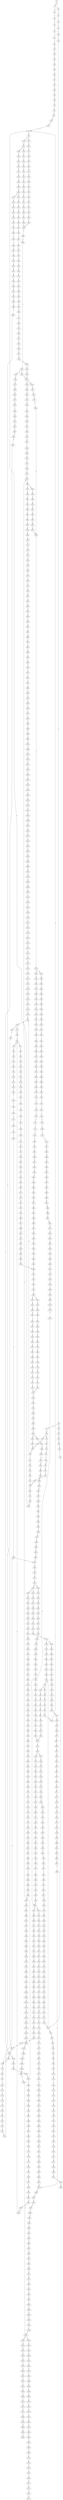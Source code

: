 strict digraph  {
	S0 -> S1 [ label = T ];
	S0 -> S2 [ label = C ];
	S1 -> S3 [ label = A ];
	S2 -> S4 [ label = G ];
	S3 -> S5 [ label = A ];
	S4 -> S6 [ label = T ];
	S5 -> S7 [ label = C ];
	S6 -> S8 [ label = C ];
	S7 -> S9 [ label = A ];
	S8 -> S10 [ label = A ];
	S9 -> S11 [ label = C ];
	S10 -> S12 [ label = C ];
	S11 -> S13 [ label = A ];
	S12 -> S14 [ label = C ];
	S13 -> S15 [ label = C ];
	S14 -> S16 [ label = C ];
	S14 -> S17 [ label = G ];
	S15 -> S18 [ label = G ];
	S16 -> S19 [ label = T ];
	S17 -> S20 [ label = A ];
	S18 -> S21 [ label = C ];
	S19 -> S22 [ label = G ];
	S20 -> S23 [ label = A ];
	S20 -> S24 [ label = G ];
	S21 -> S25 [ label = T ];
	S22 -> S26 [ label = T ];
	S23 -> S27 [ label = T ];
	S24 -> S28 [ label = T ];
	S25 -> S29 [ label = C ];
	S26 -> S30 [ label = C ];
	S27 -> S31 [ label = C ];
	S28 -> S32 [ label = C ];
	S29 -> S33 [ label = C ];
	S30 -> S34 [ label = C ];
	S31 -> S35 [ label = C ];
	S32 -> S36 [ label = C ];
	S33 -> S37 [ label = T ];
	S34 -> S38 [ label = T ];
	S35 -> S39 [ label = T ];
	S36 -> S40 [ label = A ];
	S36 -> S41 [ label = T ];
	S37 -> S42 [ label = A ];
	S38 -> S43 [ label = A ];
	S38 -> S44 [ label = T ];
	S39 -> S45 [ label = C ];
	S40 -> S46 [ label = G ];
	S41 -> S47 [ label = C ];
	S42 -> S48 [ label = G ];
	S43 -> S49 [ label = C ];
	S44 -> S50 [ label = G ];
	S45 -> S51 [ label = G ];
	S46 -> S52 [ label = T ];
	S46 -> S53 [ label = C ];
	S47 -> S54 [ label = G ];
	S48 -> S55 [ label = A ];
	S49 -> S56 [ label = T ];
	S50 -> S57 [ label = A ];
	S50 -> S58 [ label = T ];
	S51 -> S59 [ label = A ];
	S52 -> S60 [ label = A ];
	S53 -> S61 [ label = T ];
	S54 -> S62 [ label = A ];
	S55 -> S63 [ label = A ];
	S56 -> S64 [ label = A ];
	S57 -> S65 [ label = A ];
	S58 -> S66 [ label = A ];
	S59 -> S67 [ label = A ];
	S60 -> S68 [ label = G ];
	S61 -> S69 [ label = T ];
	S62 -> S70 [ label = A ];
	S63 -> S71 [ label = C ];
	S64 -> S72 [ label = C ];
	S65 -> S73 [ label = C ];
	S66 -> S74 [ label = G ];
	S67 -> S75 [ label = C ];
	S68 -> S76 [ label = G ];
	S68 -> S77 [ label = C ];
	S69 -> S78 [ label = C ];
	S70 -> S75 [ label = C ];
	S71 -> S79 [ label = T ];
	S72 -> S80 [ label = C ];
	S73 -> S81 [ label = T ];
	S74 -> S82 [ label = G ];
	S75 -> S83 [ label = T ];
	S76 -> S84 [ label = G ];
	S77 -> S85 [ label = T ];
	S78 -> S86 [ label = A ];
	S79 -> S87 [ label = T ];
	S80 -> S88 [ label = A ];
	S81 -> S89 [ label = T ];
	S82 -> S90 [ label = A ];
	S83 -> S91 [ label = T ];
	S84 -> S92 [ label = T ];
	S85 -> S93 [ label = C ];
	S86 -> S94 [ label = C ];
	S87 -> S95 [ label = C ];
	S88 -> S96 [ label = G ];
	S89 -> S97 [ label = C ];
	S90 -> S98 [ label = G ];
	S91 -> S99 [ label = C ];
	S92 -> S100 [ label = C ];
	S93 -> S101 [ label = C ];
	S94 -> S102 [ label = G ];
	S95 -> S103 [ label = A ];
	S96 -> S104 [ label = G ];
	S97 -> S105 [ label = A ];
	S98 -> S106 [ label = A ];
	S99 -> S107 [ label = A ];
	S100 -> S108 [ label = A ];
	S101 -> S109 [ label = A ];
	S102 -> S110 [ label = C ];
	S103 -> S111 [ label = A ];
	S104 -> S112 [ label = A ];
	S105 -> S111 [ label = A ];
	S106 -> S113 [ label = G ];
	S107 -> S111 [ label = A ];
	S108 -> S114 [ label = C ];
	S109 -> S115 [ label = C ];
	S110 -> S116 [ label = C ];
	S111 -> S117 [ label = C ];
	S112 -> S118 [ label = G ];
	S113 -> S119 [ label = G ];
	S114 -> S120 [ label = T ];
	S115 -> S121 [ label = C ];
	S116 -> S122 [ label = C ];
	S117 -> S123 [ label = C ];
	S117 -> S124 [ label = T ];
	S118 -> S125 [ label = A ];
	S119 -> S126 [ label = T ];
	S120 -> S127 [ label = C ];
	S121 -> S128 [ label = G ];
	S122 -> S129 [ label = T ];
	S123 -> S130 [ label = G ];
	S124 -> S131 [ label = G ];
	S125 -> S132 [ label = G ];
	S126 -> S133 [ label = C ];
	S127 -> S134 [ label = G ];
	S128 -> S135 [ label = G ];
	S129 -> S136 [ label = T ];
	S130 -> S137 [ label = G ];
	S131 -> S138 [ label = G ];
	S131 -> S139 [ label = C ];
	S132 -> S140 [ label = T ];
	S133 -> S141 [ label = C ];
	S134 -> S142 [ label = C ];
	S135 -> S143 [ label = A ];
	S136 -> S144 [ label = C ];
	S137 -> S145 [ label = C ];
	S138 -> S146 [ label = C ];
	S139 -> S147 [ label = C ];
	S140 -> S148 [ label = C ];
	S141 -> S149 [ label = C ];
	S142 -> S150 [ label = T ];
	S143 -> S151 [ label = C ];
	S144 -> S152 [ label = A ];
	S145 -> S153 [ label = C ];
	S146 -> S154 [ label = C ];
	S147 -> S155 [ label = C ];
	S148 -> S156 [ label = A ];
	S149 -> S157 [ label = A ];
	S149 -> S158 [ label = G ];
	S150 -> S159 [ label = T ];
	S151 -> S160 [ label = G ];
	S152 -> S161 [ label = T ];
	S153 -> S162 [ label = C ];
	S154 -> S163 [ label = C ];
	S155 -> S164 [ label = T ];
	S156 -> S165 [ label = G ];
	S157 -> S166 [ label = G ];
	S158 -> S167 [ label = G ];
	S159 -> S168 [ label = C ];
	S160 -> S169 [ label = T ];
	S161 -> S170 [ label = C ];
	S162 -> S171 [ label = A ];
	S163 -> S172 [ label = A ];
	S164 -> S173 [ label = A ];
	S165 -> S174 [ label = G ];
	S166 -> S175 [ label = A ];
	S167 -> S176 [ label = A ];
	S168 -> S177 [ label = A ];
	S169 -> S178 [ label = C ];
	S170 -> S179 [ label = C ];
	S171 -> S180 [ label = G ];
	S172 -> S181 [ label = G ];
	S173 -> S182 [ label = G ];
	S174 -> S183 [ label = A ];
	S175 -> S184 [ label = G ];
	S176 -> S185 [ label = G ];
	S177 -> S186 [ label = T ];
	S178 -> S187 [ label = G ];
	S179 -> S188 [ label = A ];
	S180 -> S189 [ label = T ];
	S181 -> S190 [ label = G ];
	S182 -> S191 [ label = G ];
	S183 -> S192 [ label = C ];
	S184 -> S193 [ label = C ];
	S185 -> S194 [ label = G ];
	S186 -> S195 [ label = C ];
	S187 -> S196 [ label = T ];
	S188 -> S197 [ label = G ];
	S189 -> S198 [ label = T ];
	S190 -> S199 [ label = T ];
	S191 -> S200 [ label = T ];
	S192 -> S201 [ label = C ];
	S193 -> S202 [ label = C ];
	S194 -> S203 [ label = C ];
	S195 -> S204 [ label = C ];
	S196 -> S205 [ label = G ];
	S197 -> S206 [ label = A ];
	S198 -> S207 [ label = G ];
	S199 -> S208 [ label = G ];
	S200 -> S209 [ label = G ];
	S201 -> S210 [ label = A ];
	S202 -> S211 [ label = A ];
	S203 -> S212 [ label = G ];
	S204 -> S188 [ label = A ];
	S205 -> S213 [ label = A ];
	S206 -> S214 [ label = A ];
	S207 -> S215 [ label = T ];
	S208 -> S216 [ label = C ];
	S208 -> S217 [ label = G ];
	S209 -> S218 [ label = T ];
	S210 -> S219 [ label = G ];
	S211 -> S220 [ label = C ];
	S212 -> S221 [ label = T ];
	S213 -> S222 [ label = C ];
	S214 -> S223 [ label = C ];
	S215 -> S224 [ label = G ];
	S216 -> S225 [ label = G ];
	S217 -> S226 [ label = G ];
	S218 -> S227 [ label = G ];
	S219 -> S228 [ label = T ];
	S220 -> S229 [ label = G ];
	S221 -> S230 [ label = G ];
	S222 -> S231 [ label = C ];
	S223 -> S232 [ label = C ];
	S224 -> S233 [ label = C ];
	S225 -> S234 [ label = C ];
	S226 -> S235 [ label = C ];
	S227 -> S236 [ label = C ];
	S228 -> S237 [ label = C ];
	S229 -> S238 [ label = G ];
	S230 -> S239 [ label = G ];
	S231 -> S240 [ label = G ];
	S232 -> S241 [ label = A ];
	S232 -> S242 [ label = G ];
	S233 -> S243 [ label = G ];
	S234 -> S244 [ label = G ];
	S235 -> S245 [ label = T ];
	S236 -> S246 [ label = G ];
	S237 -> S247 [ label = T ];
	S238 -> S248 [ label = T ];
	S239 -> S249 [ label = T ];
	S240 -> S250 [ label = G ];
	S241 -> S251 [ label = G ];
	S241 -> S252 [ label = C ];
	S242 -> S253 [ label = G ];
	S243 -> S254 [ label = T ];
	S244 -> S255 [ label = T ];
	S245 -> S256 [ label = T ];
	S246 -> S257 [ label = T ];
	S247 -> S258 [ label = C ];
	S248 -> S259 [ label = T ];
	S249 -> S260 [ label = A ];
	S250 -> S261 [ label = T ];
	S251 -> S262 [ label = A ];
	S252 -> S263 [ label = C ];
	S253 -> S264 [ label = A ];
	S254 -> S265 [ label = C ];
	S255 -> S266 [ label = C ];
	S256 -> S267 [ label = C ];
	S257 -> S268 [ label = C ];
	S258 -> S269 [ label = T ];
	S259 -> S270 [ label = A ];
	S260 -> S271 [ label = T ];
	S261 -> S272 [ label = C ];
	S262 -> S273 [ label = C ];
	S263 -> S274 [ label = A ];
	S264 -> S275 [ label = C ];
	S265 -> S276 [ label = G ];
	S266 -> S277 [ label = G ];
	S267 -> S278 [ label = G ];
	S268 -> S276 [ label = G ];
	S269 -> S279 [ label = G ];
	S270 -> S280 [ label = C ];
	S271 -> S281 [ label = G ];
	S272 -> S282 [ label = G ];
	S273 -> S283 [ label = T ];
	S274 -> S284 [ label = C ];
	S275 -> S285 [ label = G ];
	S276 -> S286 [ label = A ];
	S277 -> S287 [ label = T ];
	S278 -> S288 [ label = A ];
	S279 -> S289 [ label = T ];
	S280 -> S290 [ label = T ];
	S281 -> S291 [ label = A ];
	S282 -> S292 [ label = C ];
	S283 -> S293 [ label = C ];
	S284 -> S294 [ label = C ];
	S285 -> S295 [ label = C ];
	S286 -> S296 [ label = A ];
	S287 -> S297 [ label = G ];
	S288 -> S298 [ label = A ];
	S289 -> S299 [ label = A ];
	S290 -> S300 [ label = G ];
	S291 -> S301 [ label = G ];
	S292 -> S302 [ label = G ];
	S293 -> S303 [ label = C ];
	S294 -> S304 [ label = C ];
	S295 -> S305 [ label = C ];
	S296 -> S306 [ label = C ];
	S297 -> S307 [ label = C ];
	S298 -> S308 [ label = C ];
	S300 -> S309 [ label = C ];
	S301 -> S310 [ label = C ];
	S302 -> S311 [ label = T ];
	S303 -> S312 [ label = C ];
	S304 -> S313 [ label = C ];
	S305 -> S314 [ label = C ];
	S306 -> S315 [ label = C ];
	S306 -> S316 [ label = A ];
	S307 -> S317 [ label = A ];
	S308 -> S318 [ label = A ];
	S309 -> S319 [ label = A ];
	S310 -> S320 [ label = G ];
	S311 -> S321 [ label = A ];
	S312 -> S322 [ label = A ];
	S313 -> S323 [ label = T ];
	S314 -> S324 [ label = A ];
	S315 -> S325 [ label = T ];
	S316 -> S326 [ label = C ];
	S317 -> S327 [ label = T ];
	S318 -> S328 [ label = C ];
	S319 -> S329 [ label = G ];
	S320 -> S330 [ label = G ];
	S321 -> S331 [ label = G ];
	S322 -> S332 [ label = T ];
	S323 -> S333 [ label = T ];
	S324 -> S334 [ label = T ];
	S325 -> S335 [ label = T ];
	S325 -> S336 [ label = G ];
	S326 -> S337 [ label = C ];
	S327 -> S338 [ label = C ];
	S328 -> S339 [ label = G ];
	S329 -> S340 [ label = A ];
	S330 -> S341 [ label = T ];
	S331 -> S342 [ label = C ];
	S332 -> S343 [ label = C ];
	S333 -> S344 [ label = C ];
	S334 -> S345 [ label = C ];
	S335 -> S346 [ label = C ];
	S336 -> S347 [ label = T ];
	S337 -> S348 [ label = C ];
	S338 -> S349 [ label = C ];
	S339 -> S350 [ label = C ];
	S340 -> S351 [ label = C ];
	S341 -> S352 [ label = C ];
	S342 -> S353 [ label = C ];
	S343 -> S354 [ label = T ];
	S344 -> S355 [ label = C ];
	S344 -> S356 [ label = G ];
	S345 -> S357 [ label = G ];
	S346 -> S358 [ label = G ];
	S347 -> S359 [ label = C ];
	S348 -> S360 [ label = G ];
	S349 -> S361 [ label = G ];
	S350 -> S362 [ label = G ];
	S351 -> S363 [ label = G ];
	S352 -> S364 [ label = G ];
	S353 -> S365 [ label = G ];
	S354 -> S366 [ label = G ];
	S355 -> S367 [ label = T ];
	S356 -> S368 [ label = A ];
	S357 -> S369 [ label = T ];
	S358 -> S370 [ label = T ];
	S359 -> S371 [ label = G ];
	S360 -> S372 [ label = T ];
	S361 -> S373 [ label = C ];
	S362 -> S374 [ label = C ];
	S363 -> S375 [ label = G ];
	S364 -> S376 [ label = C ];
	S365 -> S377 [ label = C ];
	S366 -> S378 [ label = C ];
	S367 -> S379 [ label = G ];
	S368 -> S380 [ label = T ];
	S369 -> S381 [ label = C ];
	S370 -> S382 [ label = A ];
	S371 -> S383 [ label = C ];
	S372 -> S384 [ label = A ];
	S373 -> S385 [ label = A ];
	S374 -> S386 [ label = A ];
	S375 -> S387 [ label = A ];
	S376 -> S388 [ label = A ];
	S377 -> S389 [ label = T ];
	S378 -> S390 [ label = C ];
	S379 -> S391 [ label = T ];
	S380 -> S392 [ label = C ];
	S381 -> S393 [ label = C ];
	S382 -> S394 [ label = C ];
	S383 -> S395 [ label = G ];
	S384 -> S396 [ label = C ];
	S385 -> S397 [ label = C ];
	S386 -> S398 [ label = C ];
	S387 -> S399 [ label = C ];
	S388 -> S400 [ label = C ];
	S389 -> S401 [ label = G ];
	S390 -> S402 [ label = A ];
	S391 -> S403 [ label = C ];
	S392 -> S404 [ label = G ];
	S393 -> S405 [ label = T ];
	S394 -> S406 [ label = T ];
	S395 -> S407 [ label = C ];
	S396 -> S408 [ label = G ];
	S397 -> S409 [ label = G ];
	S398 -> S410 [ label = G ];
	S399 -> S411 [ label = A ];
	S400 -> S412 [ label = G ];
	S401 -> S413 [ label = G ];
	S402 -> S414 [ label = G ];
	S403 -> S415 [ label = C ];
	S404 -> S416 [ label = T ];
	S405 -> S417 [ label = C ];
	S406 -> S418 [ label = T ];
	S407 -> S419 [ label = G ];
	S407 -> S420 [ label = A ];
	S408 -> S421 [ label = T ];
	S409 -> S422 [ label = T ];
	S410 -> S423 [ label = T ];
	S411 -> S424 [ label = C ];
	S412 -> S425 [ label = C ];
	S413 -> S426 [ label = A ];
	S414 -> S427 [ label = T ];
	S415 -> S428 [ label = T ];
	S416 -> S429 [ label = T ];
	S417 -> S430 [ label = T ];
	S418 -> S431 [ label = C ];
	S419 -> S432 [ label = A ];
	S420 -> S433 [ label = A ];
	S421 -> S434 [ label = C ];
	S422 -> S435 [ label = C ];
	S423 -> S436 [ label = C ];
	S424 -> S437 [ label = A ];
	S425 -> S438 [ label = G ];
	S426 -> S439 [ label = A ];
	S427 -> S440 [ label = C ];
	S428 -> S44 [ label = T ];
	S429 -> S441 [ label = T ];
	S430 -> S442 [ label = T ];
	S431 -> S443 [ label = A ];
	S432 -> S444 [ label = G ];
	S433 -> S445 [ label = C ];
	S434 -> S446 [ label = C ];
	S435 -> S447 [ label = G ];
	S436 -> S448 [ label = C ];
	S437 -> S449 [ label = C ];
	S438 -> S450 [ label = C ];
	S439 -> S451 [ label = G ];
	S440 -> S452 [ label = G ];
	S441 -> S453 [ label = G ];
	S442 -> S454 [ label = C ];
	S443 -> S455 [ label = A ];
	S444 -> S456 [ label = C ];
	S445 -> S457 [ label = C ];
	S446 -> S458 [ label = A ];
	S447 -> S459 [ label = A ];
	S448 -> S460 [ label = A ];
	S449 -> S461 [ label = C ];
	S450 -> S462 [ label = G ];
	S451 -> S463 [ label = A ];
	S452 -> S464 [ label = T ];
	S453 -> S465 [ label = T ];
	S454 -> S466 [ label = T ];
	S455 -> S467 [ label = G ];
	S456 -> S468 [ label = A ];
	S457 -> S469 [ label = C ];
	S458 -> S470 [ label = G ];
	S459 -> S471 [ label = G ];
	S460 -> S472 [ label = G ];
	S461 -> S473 [ label = T ];
	S462 -> S474 [ label = C ];
	S462 -> S475 [ label = G ];
	S463 -> S476 [ label = A ];
	S464 -> S477 [ label = A ];
	S465 -> S478 [ label = A ];
	S466 -> S479 [ label = C ];
	S467 -> S480 [ label = C ];
	S468 -> S481 [ label = G ];
	S469 -> S482 [ label = G ];
	S470 -> S483 [ label = C ];
	S471 -> S484 [ label = C ];
	S472 -> S483 [ label = C ];
	S473 -> S485 [ label = C ];
	S474 -> S486 [ label = G ];
	S475 -> S487 [ label = C ];
	S476 -> S488 [ label = C ];
	S477 -> S489 [ label = A ];
	S478 -> S490 [ label = G ];
	S479 -> S491 [ label = G ];
	S480 -> S492 [ label = G ];
	S481 -> S493 [ label = T ];
	S482 -> S494 [ label = T ];
	S483 -> S495 [ label = T ];
	S483 -> S496 [ label = G ];
	S484 -> S497 [ label = G ];
	S485 -> S498 [ label = T ];
	S486 -> S499 [ label = T ];
	S487 -> S500 [ label = T ];
	S488 -> S501 [ label = G ];
	S489 -> S502 [ label = G ];
	S490 -> S503 [ label = G ];
	S491 -> S504 [ label = G ];
	S492 -> S505 [ label = A ];
	S493 -> S506 [ label = G ];
	S494 -> S507 [ label = A ];
	S495 -> S69 [ label = T ];
	S496 -> S508 [ label = A ];
	S497 -> S509 [ label = A ];
	S498 -> S510 [ label = A ];
	S499 -> S511 [ label = C ];
	S500 -> S512 [ label = G ];
	S501 -> S513 [ label = G ];
	S502 -> S514 [ label = A ];
	S503 -> S515 [ label = A ];
	S504 -> S516 [ label = A ];
	S505 -> S517 [ label = G ];
	S506 -> S518 [ label = C ];
	S507 -> S519 [ label = C ];
	S508 -> S520 [ label = G ];
	S509 -> S521 [ label = G ];
	S510 -> S522 [ label = G ];
	S511 -> S523 [ label = G ];
	S512 -> S524 [ label = G ];
	S513 -> S525 [ label = C ];
	S514 -> S526 [ label = C ];
	S515 -> S527 [ label = A ];
	S516 -> S528 [ label = G ];
	S517 -> S529 [ label = T ];
	S518 -> S530 [ label = A ];
	S519 -> S531 [ label = A ];
	S520 -> S532 [ label = T ];
	S521 -> S533 [ label = T ];
	S522 -> S534 [ label = A ];
	S523 -> S535 [ label = A ];
	S524 -> S536 [ label = A ];
	S525 -> S537 [ label = A ];
	S526 -> S538 [ label = G ];
	S527 -> S539 [ label = A ];
	S528 -> S540 [ label = A ];
	S529 -> S541 [ label = C ];
	S530 -> S542 [ label = A ];
	S531 -> S543 [ label = G ];
	S532 -> S544 [ label = C ];
	S533 -> S545 [ label = C ];
	S534 -> S546 [ label = A ];
	S535 -> S547 [ label = C ];
	S536 -> S548 [ label = A ];
	S537 -> S549 [ label = C ];
	S538 -> S550 [ label = G ];
	S539 -> S551 [ label = G ];
	S540 -> S552 [ label = G ];
	S541 -> S553 [ label = C ];
	S542 -> S554 [ label = C ];
	S543 -> S555 [ label = C ];
	S544 -> S553 [ label = C ];
	S544 -> S556 [ label = T ];
	S545 -> S557 [ label = G ];
	S546 -> S558 [ label = C ];
	S547 -> S559 [ label = G ];
	S548 -> S560 [ label = T ];
	S549 -> S561 [ label = C ];
	S549 -> S562 [ label = T ];
	S550 -> S563 [ label = C ];
	S551 -> S564 [ label = G ];
	S552 -> S565 [ label = G ];
	S553 -> S566 [ label = C ];
	S554 -> S567 [ label = A ];
	S555 -> S568 [ label = A ];
	S556 -> S569 [ label = C ];
	S557 -> S570 [ label = A ];
	S558 -> S571 [ label = G ];
	S559 -> S572 [ label = C ];
	S560 -> S573 [ label = G ];
	S561 -> S574 [ label = G ];
	S562 -> S575 [ label = G ];
	S563 -> S576 [ label = T ];
	S564 -> S577 [ label = T ];
	S565 -> S578 [ label = T ];
	S566 -> S579 [ label = T ];
	S566 -> S580 [ label = G ];
	S567 -> S581 [ label = G ];
	S568 -> S582 [ label = G ];
	S569 -> S583 [ label = G ];
	S570 -> S584 [ label = A ];
	S571 -> S585 [ label = A ];
	S572 -> S586 [ label = G ];
	S573 -> S587 [ label = G ];
	S574 -> S588 [ label = G ];
	S575 -> S589 [ label = G ];
	S576 -> S590 [ label = C ];
	S577 -> S591 [ label = C ];
	S578 -> S133 [ label = C ];
	S579 -> S592 [ label = C ];
	S580 -> S593 [ label = C ];
	S581 -> S594 [ label = C ];
	S582 -> S595 [ label = G ];
	S583 -> S596 [ label = T ];
	S584 -> S597 [ label = C ];
	S585 -> S598 [ label = G ];
	S586 -> S599 [ label = C ];
	S587 -> S600 [ label = G ];
	S588 -> S601 [ label = G ];
	S589 -> S602 [ label = G ];
	S590 -> S603 [ label = T ];
	S591 -> S604 [ label = C ];
	S592 -> S605 [ label = C ];
	S593 -> S606 [ label = C ];
	S594 -> S607 [ label = T ];
	S595 -> S608 [ label = T ];
	S596 -> S609 [ label = C ];
	S597 -> S610 [ label = C ];
	S598 -> S611 [ label = G ];
	S599 -> S612 [ label = C ];
	S600 -> S613 [ label = G ];
	S601 -> S614 [ label = A ];
	S602 -> S615 [ label = A ];
	S603 -> S616 [ label = C ];
	S604 -> S617 [ label = C ];
	S605 -> S618 [ label = G ];
	S606 -> S619 [ label = T ];
	S607 -> S620 [ label = A ];
	S608 -> S621 [ label = G ];
	S609 -> S622 [ label = T ];
	S610 -> S325 [ label = T ];
	S611 -> S623 [ label = T ];
	S612 -> S624 [ label = T ];
	S613 -> S625 [ label = T ];
	S614 -> S626 [ label = A ];
	S615 -> S627 [ label = A ];
	S616 -> S628 [ label = G ];
	S617 -> S629 [ label = G ];
	S618 -> S630 [ label = G ];
	S619 -> S631 [ label = G ];
	S620 -> S632 [ label = C ];
	S621 -> S633 [ label = C ];
	S622 -> S634 [ label = G ];
	S623 -> S635 [ label = G ];
	S624 -> S636 [ label = C ];
	S625 -> S637 [ label = C ];
	S626 -> S638 [ label = T ];
	S627 -> S639 [ label = C ];
	S628 -> S640 [ label = A ];
	S629 -> S641 [ label = A ];
	S630 -> S642 [ label = T ];
	S631 -> S643 [ label = T ];
	S632 -> S644 [ label = G ];
	S633 -> S645 [ label = A ];
	S634 -> S646 [ label = T ];
	S635 -> S647 [ label = T ];
	S636 -> S648 [ label = G ];
	S637 -> S649 [ label = C ];
	S638 -> S650 [ label = T ];
	S639 -> S651 [ label = T ];
	S640 -> S652 [ label = A ];
	S641 -> S653 [ label = A ];
	S642 -> S654 [ label = C ];
	S643 -> S655 [ label = C ];
	S644 -> S656 [ label = A ];
	S645 -> S657 [ label = C ];
	S646 -> S658 [ label = T ];
	S647 -> S659 [ label = C ];
	S648 -> S660 [ label = G ];
	S649 -> S661 [ label = G ];
	S650 -> S662 [ label = G ];
	S651 -> S663 [ label = G ];
	S652 -> S664 [ label = G ];
	S653 -> S665 [ label = G ];
	S654 -> S666 [ label = T ];
	S655 -> S667 [ label = G ];
	S656 -> S668 [ label = G ];
	S657 -> S669 [ label = G ];
	S658 -> S670 [ label = C ];
	S659 -> S671 [ label = C ];
	S660 -> S672 [ label = G ];
	S661 -> S673 [ label = C ];
	S662 -> S674 [ label = A ];
	S663 -> S675 [ label = G ];
	S664 -> S676 [ label = T ];
	S665 -> S677 [ label = T ];
	S666 -> S678 [ label = G ];
	S667 -> S679 [ label = C ];
	S668 -> S680 [ label = A ];
	S669 -> S681 [ label = C ];
	S670 -> S682 [ label = C ];
	S671 -> S683 [ label = C ];
	S672 -> S684 [ label = C ];
	S673 -> S685 [ label = C ];
	S674 -> S686 [ label = A ];
	S675 -> S687 [ label = A ];
	S676 -> S688 [ label = C ];
	S677 -> S689 [ label = C ];
	S678 -> S690 [ label = G ];
	S679 -> S395 [ label = G ];
	S680 -> S691 [ label = A ];
	S681 -> S692 [ label = G ];
	S682 -> S693 [ label = G ];
	S683 -> S694 [ label = T ];
	S684 -> S695 [ label = T ];
	S685 -> S696 [ label = G ];
	S686 -> S697 [ label = C ];
	S687 -> S698 [ label = C ];
	S688 -> S699 [ label = G ];
	S689 -> S700 [ label = G ];
	S690 -> S701 [ label = A ];
	S691 -> S702 [ label = C ];
	S692 -> S703 [ label = G ];
	S693 -> S704 [ label = T ];
	S694 -> S705 [ label = G ];
	S695 -> S706 [ label = C ];
	S696 -> S707 [ label = G ];
	S697 -> S708 [ label = C ];
	S698 -> S709 [ label = C ];
	S699 -> S710 [ label = C ];
	S700 -> S711 [ label = A ];
	S701 -> S712 [ label = G ];
	S702 -> S713 [ label = T ];
	S703 -> S714 [ label = T ];
	S704 -> S715 [ label = G ];
	S705 -> S716 [ label = T ];
	S706 -> S717 [ label = A ];
	S707 -> S718 [ label = A ];
	S708 -> S719 [ label = C ];
	S709 -> S720 [ label = C ];
	S710 -> S721 [ label = G ];
	S711 -> S722 [ label = G ];
	S712 -> S723 [ label = G ];
	S713 -> S724 [ label = G ];
	S714 -> S725 [ label = G ];
	S715 -> S726 [ label = G ];
	S716 -> S727 [ label = C ];
	S717 -> S728 [ label = C ];
	S718 -> S729 [ label = A ];
	S719 -> S730 [ label = G ];
	S720 -> S731 [ label = G ];
	S721 -> S732 [ label = G ];
	S722 -> S733 [ label = G ];
	S723 -> S734 [ label = G ];
	S724 -> S735 [ label = G ];
	S725 -> S736 [ label = C ];
	S726 -> S737 [ label = C ];
	S727 -> S738 [ label = C ];
	S728 -> S739 [ label = G ];
	S729 -> S740 [ label = C ];
	S730 -> S741 [ label = T ];
	S731 -> S742 [ label = T ];
	S732 -> S743 [ label = C ];
	S733 -> S744 [ label = T ];
	S734 -> S745 [ label = T ];
	S735 -> S746 [ label = C ];
	S736 -> S747 [ label = C ];
	S737 -> S748 [ label = C ];
	S738 -> S38 [ label = T ];
	S739 -> S749 [ label = T ];
	S740 -> S750 [ label = T ];
	S741 -> S751 [ label = C ];
	S742 -> S752 [ label = C ];
	S743 -> S753 [ label = T ];
	S744 -> S754 [ label = A ];
	S745 -> S755 [ label = G ];
	S746 -> S756 [ label = G ];
	S747 -> S757 [ label = G ];
	S748 -> S758 [ label = C ];
	S749 -> S759 [ label = C ];
	S750 -> S760 [ label = G ];
	S751 -> S761 [ label = T ];
	S752 -> S762 [ label = T ];
	S753 -> S763 [ label = A ];
	S754 -> S764 [ label = T ];
	S755 -> S765 [ label = T ];
	S756 -> S766 [ label = C ];
	S757 -> S767 [ label = C ];
	S758 -> S768 [ label = G ];
	S759 -> S769 [ label = C ];
	S760 -> S770 [ label = C ];
	S761 -> S771 [ label = C ];
	S762 -> S771 [ label = C ];
	S763 -> S772 [ label = T ];
	S764 -> S773 [ label = A ];
	S765 -> S774 [ label = T ];
	S766 -> S775 [ label = A ];
	S767 -> S776 [ label = A ];
	S768 -> S777 [ label = T ];
	S769 -> S778 [ label = A ];
	S770 -> S779 [ label = A ];
	S771 -> S780 [ label = G ];
	S772 -> S781 [ label = A ];
	S773 -> S782 [ label = A ];
	S774 -> S783 [ label = C ];
	S775 -> S784 [ label = G ];
	S776 -> S785 [ label = A ];
	S777 -> S786 [ label = C ];
	S778 -> S472 [ label = G ];
	S779 -> S787 [ label = A ];
	S780 -> S788 [ label = G ];
	S781 -> S789 [ label = G ];
	S782 -> S790 [ label = G ];
	S783 -> S791 [ label = C ];
	S784 -> S792 [ label = C ];
	S785 -> S793 [ label = C ];
	S786 -> S794 [ label = C ];
	S787 -> S795 [ label = C ];
	S788 -> S796 [ label = C ];
	S789 -> S797 [ label = T ];
	S790 -> S798 [ label = T ];
	S791 -> S799 [ label = A ];
	S792 -> S800 [ label = G ];
	S793 -> S801 [ label = C ];
	S794 -> S802 [ label = A ];
	S795 -> S803 [ label = C ];
	S796 -> S804 [ label = A ];
	S797 -> S805 [ label = A ];
	S798 -> S806 [ label = C ];
	S799 -> S807 [ label = G ];
	S800 -> S808 [ label = G ];
	S801 -> S809 [ label = A ];
	S802 -> S810 [ label = G ];
	S803 -> S811 [ label = A ];
	S804 -> S812 [ label = C ];
	S805 -> S813 [ label = G ];
	S806 -> S814 [ label = G ];
	S807 -> S815 [ label = C ];
	S808 -> S816 [ label = G ];
	S809 -> S817 [ label = G ];
	S810 -> S818 [ label = T ];
	S811 -> S819 [ label = G ];
	S812 -> S820 [ label = C ];
	S813 -> S821 [ label = C ];
	S814 -> S822 [ label = T ];
	S815 -> S823 [ label = A ];
	S816 -> S824 [ label = T ];
	S817 -> S825 [ label = T ];
	S818 -> S826 [ label = A ];
	S819 -> S827 [ label = A ];
	S820 -> S828 [ label = G ];
	S821 -> S829 [ label = C ];
	S822 -> S830 [ label = G ];
	S823 -> S831 [ label = G ];
	S824 -> S832 [ label = G ];
	S825 -> S833 [ label = C ];
	S826 -> S68 [ label = G ];
	S827 -> S834 [ label = A ];
	S828 -> S835 [ label = A ];
	S829 -> S836 [ label = G ];
	S830 -> S837 [ label = G ];
	S831 -> S838 [ label = A ];
	S832 -> S839 [ label = C ];
	S833 -> S840 [ label = G ];
	S834 -> S841 [ label = C ];
	S835 -> S842 [ label = G ];
	S835 -> S843 [ label = A ];
	S836 -> S844 [ label = A ];
	S837 -> S845 [ label = T ];
	S838 -> S846 [ label = T ];
	S839 -> S847 [ label = C ];
	S840 -> S848 [ label = C ];
	S841 -> S849 [ label = A ];
	S842 -> S850 [ label = T ];
	S843 -> S851 [ label = T ];
	S844 -> S852 [ label = A ];
	S845 -> S853 [ label = A ];
	S846 -> S854 [ label = A ];
	S847 -> S855 [ label = G ];
	S848 -> S856 [ label = G ];
	S849 -> S857 [ label = G ];
	S850 -> S32 [ label = C ];
	S851 -> S858 [ label = G ];
	S852 -> S859 [ label = A ];
	S853 -> S860 [ label = C ];
	S854 -> S861 [ label = A ];
	S855 -> S862 [ label = C ];
	S856 -> S863 [ label = C ];
	S857 -> S864 [ label = C ];
	S858 -> S865 [ label = T ];
	S859 -> S866 [ label = C ];
	S860 -> S867 [ label = C ];
	S861 -> S868 [ label = A ];
	S862 -> S869 [ label = C ];
	S863 -> S870 [ label = A ];
	S864 -> S871 [ label = C ];
	S865 -> S872 [ label = A ];
	S866 -> S873 [ label = C ];
	S867 -> S874 [ label = G ];
	S868 -> S875 [ label = A ];
	S869 -> S876 [ label = G ];
	S870 -> S877 [ label = G ];
	S871 -> S878 [ label = G ];
	S872 -> S879 [ label = G ];
	S873 -> S880 [ label = C ];
	S874 -> S881 [ label = G ];
	S875 -> S882 [ label = A ];
	S876 -> S883 [ label = G ];
	S877 -> S884 [ label = C ];
	S878 -> S885 [ label = T ];
	S879 -> S886 [ label = T ];
	S880 -> S887 [ label = C ];
	S881 -> S888 [ label = T ];
	S882 -> S889 [ label = C ];
	S883 -> S890 [ label = T ];
	S884 -> S891 [ label = C ];
	S885 -> S892 [ label = C ];
	S886 -> S893 [ label = T ];
	S887 -> S894 [ label = G ];
	S888 -> S895 [ label = G ];
	S889 -> S896 [ label = T ];
	S890 -> S897 [ label = G ];
	S891 -> S898 [ label = G ];
	S892 -> S899 [ label = C ];
	S893 -> S900 [ label = T ];
	S894 -> S901 [ label = A ];
	S895 -> S902 [ label = G ];
	S896 -> S903 [ label = T ];
	S897 -> S904 [ label = G ];
	S898 -> S905 [ label = G ];
	S899 -> S906 [ label = T ];
	S900 -> S907 [ label = C ];
	S901 -> S908 [ label = C ];
	S902 -> S909 [ label = T ];
	S903 -> S910 [ label = T ];
	S904 -> S911 [ label = T ];
	S905 -> S912 [ label = T ];
	S906 -> S913 [ label = C ];
	S907 -> S914 [ label = A ];
	S908 -> S915 [ label = T ];
	S909 -> S916 [ label = T ];
	S910 -> S917 [ label = G ];
	S911 -> S918 [ label = G ];
	S912 -> S919 [ label = G ];
	S913 -> S920 [ label = T ];
	S914 -> S921 [ label = C ];
	S915 -> S922 [ label = A ];
	S916 -> S923 [ label = A ];
	S917 -> S924 [ label = C ];
	S918 -> S925 [ label = G ];
	S919 -> S926 [ label = G ];
	S920 -> S927 [ label = G ];
	S921 -> S928 [ label = T ];
	S922 -> S929 [ label = G ];
	S923 -> S930 [ label = G ];
	S924 -> S931 [ label = C ];
	S925 -> S932 [ label = A ];
	S926 -> S933 [ label = A ];
	S927 -> S934 [ label = T ];
	S928 -> S935 [ label = C ];
	S929 -> S936 [ label = A ];
	S930 -> S937 [ label = A ];
	S931 -> S938 [ label = G ];
	S932 -> S939 [ label = A ];
	S933 -> S940 [ label = A ];
	S934 -> S941 [ label = C ];
	S935 -> S942 [ label = C ];
	S936 -> S943 [ label = A ];
	S937 -> S944 [ label = A ];
	S938 -> S945 [ label = T ];
	S939 -> S946 [ label = C ];
	S940 -> S947 [ label = G ];
	S941 -> S948 [ label = G ];
	S942 -> S949 [ label = T ];
	S943 -> S950 [ label = T ];
	S944 -> S951 [ label = G ];
	S945 -> S952 [ label = A ];
	S946 -> S953 [ label = C ];
	S947 -> S954 [ label = A ];
	S948 -> S955 [ label = T ];
	S949 -> S956 [ label = T ];
	S950 -> S957 [ label = C ];
	S951 -> S958 [ label = G ];
	S952 -> S959 [ label = G ];
	S953 -> S960 [ label = T ];
	S954 -> S961 [ label = A ];
	S955 -> S962 [ label = G ];
	S956 -> S963 [ label = T ];
	S957 -> S964 [ label = G ];
	S958 -> S965 [ label = G ];
	S959 -> S966 [ label = C ];
	S960 -> S967 [ label = C ];
	S961 -> S488 [ label = C ];
	S962 -> S968 [ label = G ];
	S963 -> S969 [ label = C ];
	S964 -> S970 [ label = G ];
	S965 -> S971 [ label = G ];
	S966 -> S972 [ label = C ];
	S967 -> S973 [ label = G ];
	S968 -> S974 [ label = T ];
	S969 -> S975 [ label = A ];
	S970 -> S976 [ label = G ];
	S971 -> S977 [ label = G ];
	S972 -> S978 [ label = G ];
	S973 -> S979 [ label = G ];
	S974 -> S853 [ label = A ];
	S975 -> S980 [ label = T ];
	S976 -> S981 [ label = T ];
	S977 -> S982 [ label = T ];
	S978 -> S983 [ label = G ];
	S979 -> S984 [ label = C ];
	S980 -> S985 [ label = C ];
	S981 -> S986 [ label = A ];
	S982 -> S987 [ label = C ];
	S983 -> S988 [ label = T ];
	S984 -> S989 [ label = A ];
	S985 -> S990 [ label = C ];
	S986 -> S991 [ label = T ];
	S987 -> S992 [ label = C ];
	S988 -> S993 [ label = G ];
	S989 -> S994 [ label = C ];
	S990 -> S995 [ label = A ];
	S991 -> S996 [ label = C ];
	S992 -> S997 [ label = G ];
	S993 -> S998 [ label = A ];
	S994 -> S999 [ label = G ];
	S995 -> S197 [ label = G ];
	S996 -> S1000 [ label = C ];
	S997 -> S1001 [ label = T ];
	S998 -> S1002 [ label = C ];
	S999 -> S1003 [ label = C ];
	S1000 -> S1004 [ label = C ];
	S1001 -> S1005 [ label = C ];
	S1002 -> S1006 [ label = G ];
	S1003 -> S1007 [ label = G ];
	S1004 -> S1008 [ label = G ];
	S1005 -> S1009 [ label = G ];
	S1006 -> S1010 [ label = T ];
	S1007 -> S1011 [ label = C ];
	S1008 -> S1012 [ label = A ];
	S1009 -> S1013 [ label = G ];
	S1010 -> S1014 [ label = G ];
	S1011 -> S462 [ label = G ];
	S1012 -> S1015 [ label = A ];
	S1013 -> S1016 [ label = A ];
	S1014 -> S1017 [ label = G ];
	S1015 -> S1018 [ label = A ];
	S1016 -> S1019 [ label = A ];
	S1017 -> S1020 [ label = G ];
	S1018 -> S1021 [ label = G ];
	S1019 -> S1022 [ label = C ];
	S1020 -> S1023 [ label = T ];
	S1021 -> S1024 [ label = T ];
	S1022 -> S1025 [ label = A ];
	S1022 -> S1026 [ label = T ];
	S1023 -> S1027 [ label = A ];
	S1024 -> S1028 [ label = G ];
	S1025 -> S1029 [ label = G ];
	S1026 -> S1030 [ label = A ];
	S1027 -> S1031 [ label = C ];
	S1028 -> S1032 [ label = T ];
	S1029 -> S1033 [ label = G ];
	S1030 -> S1034 [ label = C ];
	S1031 -> S1035 [ label = T ];
	S1032 -> S1036 [ label = C ];
	S1033 -> S1037 [ label = A ];
	S1034 -> S1038 [ label = A ];
	S1035 -> S1039 [ label = A ];
	S1036 -> S1040 [ label = G ];
	S1037 -> S1041 [ label = A ];
	S1038 -> S1042 [ label = A ];
	S1039 -> S1043 [ label = T ];
	S1040 -> S1044 [ label = T ];
	S1041 -> S1045 [ label = T ];
	S1042 -> S1046 [ label = C ];
	S1043 -> S1047 [ label = T ];
	S1044 -> S1048 [ label = C ];
	S1045 -> S1049 [ label = A ];
	S1046 -> S1050 [ label = G ];
	S1047 -> S1051 [ label = G ];
	S1048 -> S1052 [ label = G ];
	S1049 -> S1053 [ label = G ];
	S1050 -> S1054 [ label = A ];
	S1051 -> S1055 [ label = G ];
	S1052 -> S1056 [ label = G ];
	S1053 -> S1057 [ label = T ];
	S1054 -> S1058 [ label = A ];
	S1055 -> S1059 [ label = A ];
	S1056 -> S1060 [ label = A ];
	S1057 -> S1061 [ label = C ];
	S1058 -> S1062 [ label = A ];
	S1059 -> S1063 [ label = A ];
	S1060 -> S1064 [ label = A ];
	S1061 -> S1065 [ label = T ];
	S1062 -> S1066 [ label = A ];
	S1063 -> S1067 [ label = C ];
	S1064 -> S1022 [ label = C ];
	S1065 -> S1068 [ label = C ];
	S1066 -> S1069 [ label = C ];
	S1067 -> S1070 [ label = G ];
	S1068 -> S1071 [ label = T ];
	S1069 -> S1072 [ label = A ];
	S1070 -> S1073 [ label = G ];
	S1071 -> S1074 [ label = C ];
	S1072 -> S1075 [ label = G ];
	S1073 -> S1076 [ label = T ];
	S1074 -> S1077 [ label = T ];
	S1075 -> S1078 [ label = A ];
	S1076 -> S1079 [ label = A ];
	S1077 -> S1080 [ label = G ];
	S1078 -> S1081 [ label = A ];
	S1079 -> S1082 [ label = C ];
	S1080 -> S1083 [ label = A ];
	S1081 -> S1084 [ label = G ];
	S1082 -> S1085 [ label = G ];
	S1083 -> S1086 [ label = G ];
	S1084 -> S1087 [ label = G ];
	S1085 -> S1088 [ label = A ];
	S1086 -> S1089 [ label = T ];
	S1087 -> S1090 [ label = G ];
	S1088 -> S1091 [ label = A ];
	S1089 -> S1092 [ label = A ];
	S1090 -> S1093 [ label = G ];
	S1091 -> S1094 [ label = G ];
	S1093 -> S1095 [ label = T ];
	S1094 -> S1096 [ label = A ];
	S1095 -> S1097 [ label = C ];
	S1096 -> S1098 [ label = A ];
	S1097 -> S1099 [ label = T ];
	S1098 -> S1100 [ label = G ];
	S1099 -> S1101 [ label = C ];
	S1100 -> S1102 [ label = T ];
	S1101 -> S1103 [ label = T ];
	S1102 -> S1104 [ label = G ];
	S1103 -> S1105 [ label = C ];
	S1104 -> S1106 [ label = T ];
	S1105 -> S1107 [ label = G ];
	S1106 -> S1108 [ label = C ];
	S1107 -> S1109 [ label = T ];
	S1108 -> S1110 [ label = C ];
	S1109 -> S1111 [ label = G ];
	S1110 -> S1112 [ label = T ];
	S1111 -> S1113 [ label = G ];
	S1112 -> S1114 [ label = G ];
	S1113 -> S1115 [ label = T ];
	S1114 -> S1116 [ label = G ];
	S1115 -> S1117 [ label = A ];
	S1116 -> S1118 [ label = C ];
	S1118 -> S1119 [ label = C ];
	S1119 -> S1120 [ label = T ];
	S1120 -> S1121 [ label = G ];
	S1121 -> S1122 [ label = G ];
	S1122 -> S1123 [ label = G ];
	S1123 -> S1124 [ label = T ];
	S1124 -> S1125 [ label = C ];
	S1125 -> S1126 [ label = C ];
	S1126 -> S1127 [ label = C ];
	S1127 -> S1128 [ label = G ];
	S1128 -> S1129 [ label = A ];
	S1129 -> S1130 [ label = G ];
	S1130 -> S1131 [ label = T ];
	S1131 -> S1132 [ label = C ];
	S1132 -> S1133 [ label = C ];
	S1133 -> S40 [ label = A ];
}
